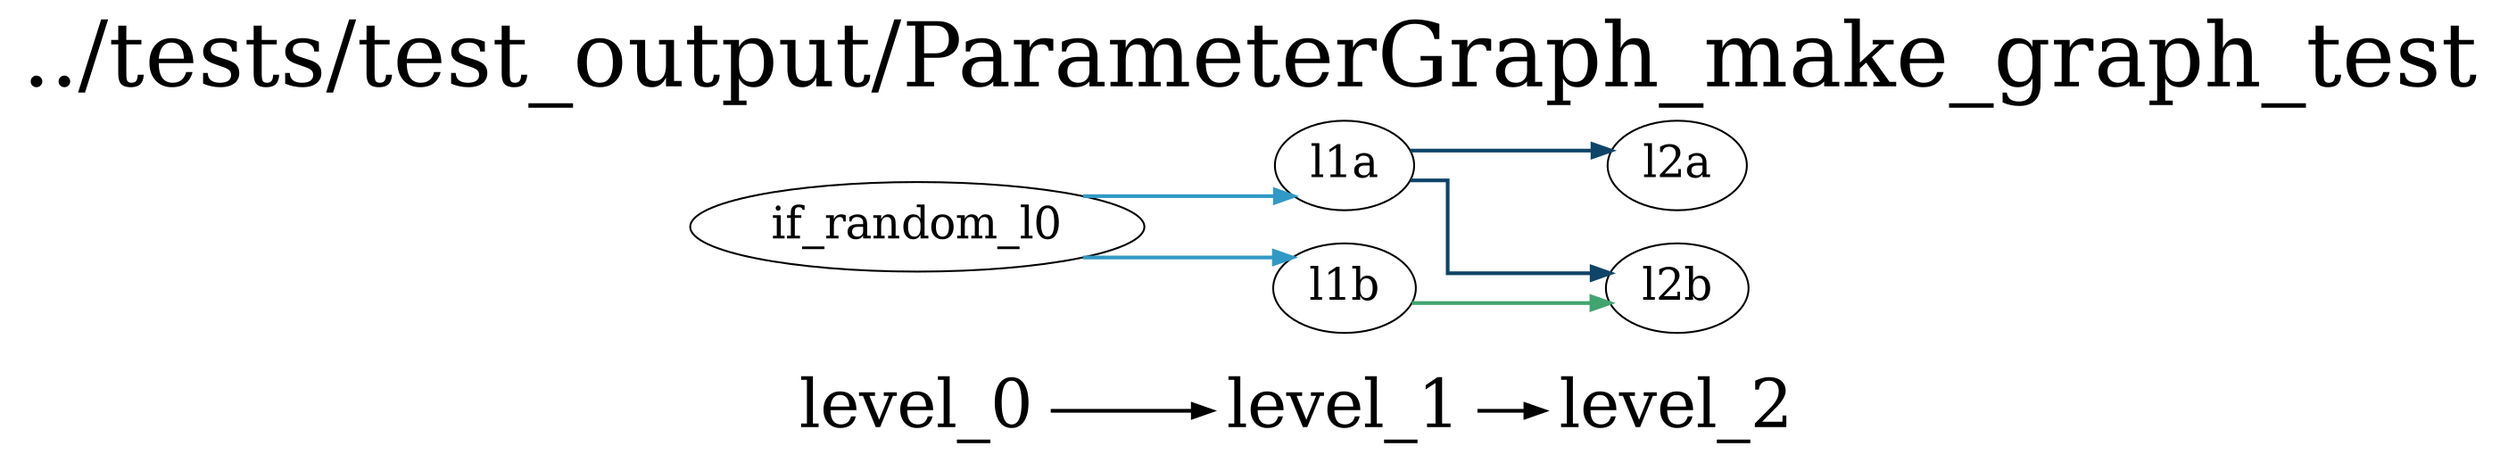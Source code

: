 digraph G {
          splines=ortho;
          fontsize = 48;
          rankdir = "LR";
          node[fontsize=24];
          edge[penwidth=2];
          {
          node [shape=plaintext fontsize=36];
          level_0 -> 
          level_1 -> 
          level_2
          }
          {rank = same;
          level_0;
          if_random_l0;
          }
          {rank = same;
          level_1;
          l1a;
          l1b;
          }
          {rank = same;
          level_2;
          l2a;
          l2b;
          }
          if_random_l0 -> l1a [color="#3199C5"];
          if_random_l0 -> l1b [color="#3199C5"];
          l2b ;
          l1b -> l2b [color="#41A46E"];
          l2a ;
          l1a -> l2b [color="#0E4468"];
          l1a -> l2a [color="#0E4468"];
          labelloc = "t";
          label = "../tests/test_output/ParameterGraph_make_graph_test";
}